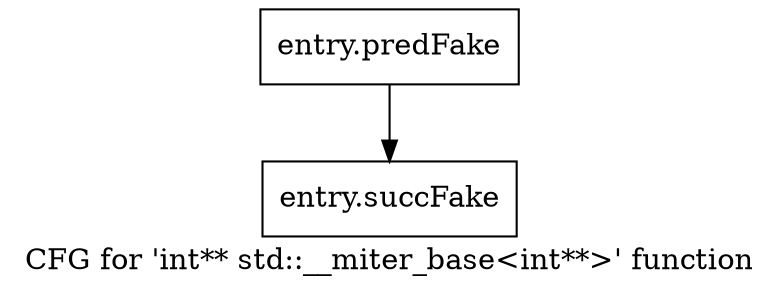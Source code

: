 digraph "CFG for 'int** std::__miter_base\<int**\>' function" {
	label="CFG for 'int** std::__miter_base\<int**\>' function";

	Node0x4a25940 [shape=record,filename="",linenumber="",label="{entry.predFake}"];
	Node0x4a25940 -> Node0x474ba60[ callList="" memoryops="" filename="/proj/xbuilds/2019.2_0801_1/installs/lin64/Vivado/HEAD/tps/lnx64/gcc-6.2.0/lib/gcc/x86_64-pc-linux-gnu/6.2.0/../../../../include/c++/6.2.0/bits/cpp_type_traits.h"];
	Node0x474ba60 [shape=record,filename="/proj/xbuilds/2019.2_0801_1/installs/lin64/Vivado/HEAD/tps/lnx64/gcc-6.2.0/lib/gcc/x86_64-pc-linux-gnu/6.2.0/../../../../include/c++/6.2.0/bits/cpp_type_traits.h",linenumber="409",label="{entry.succFake}"];
}
